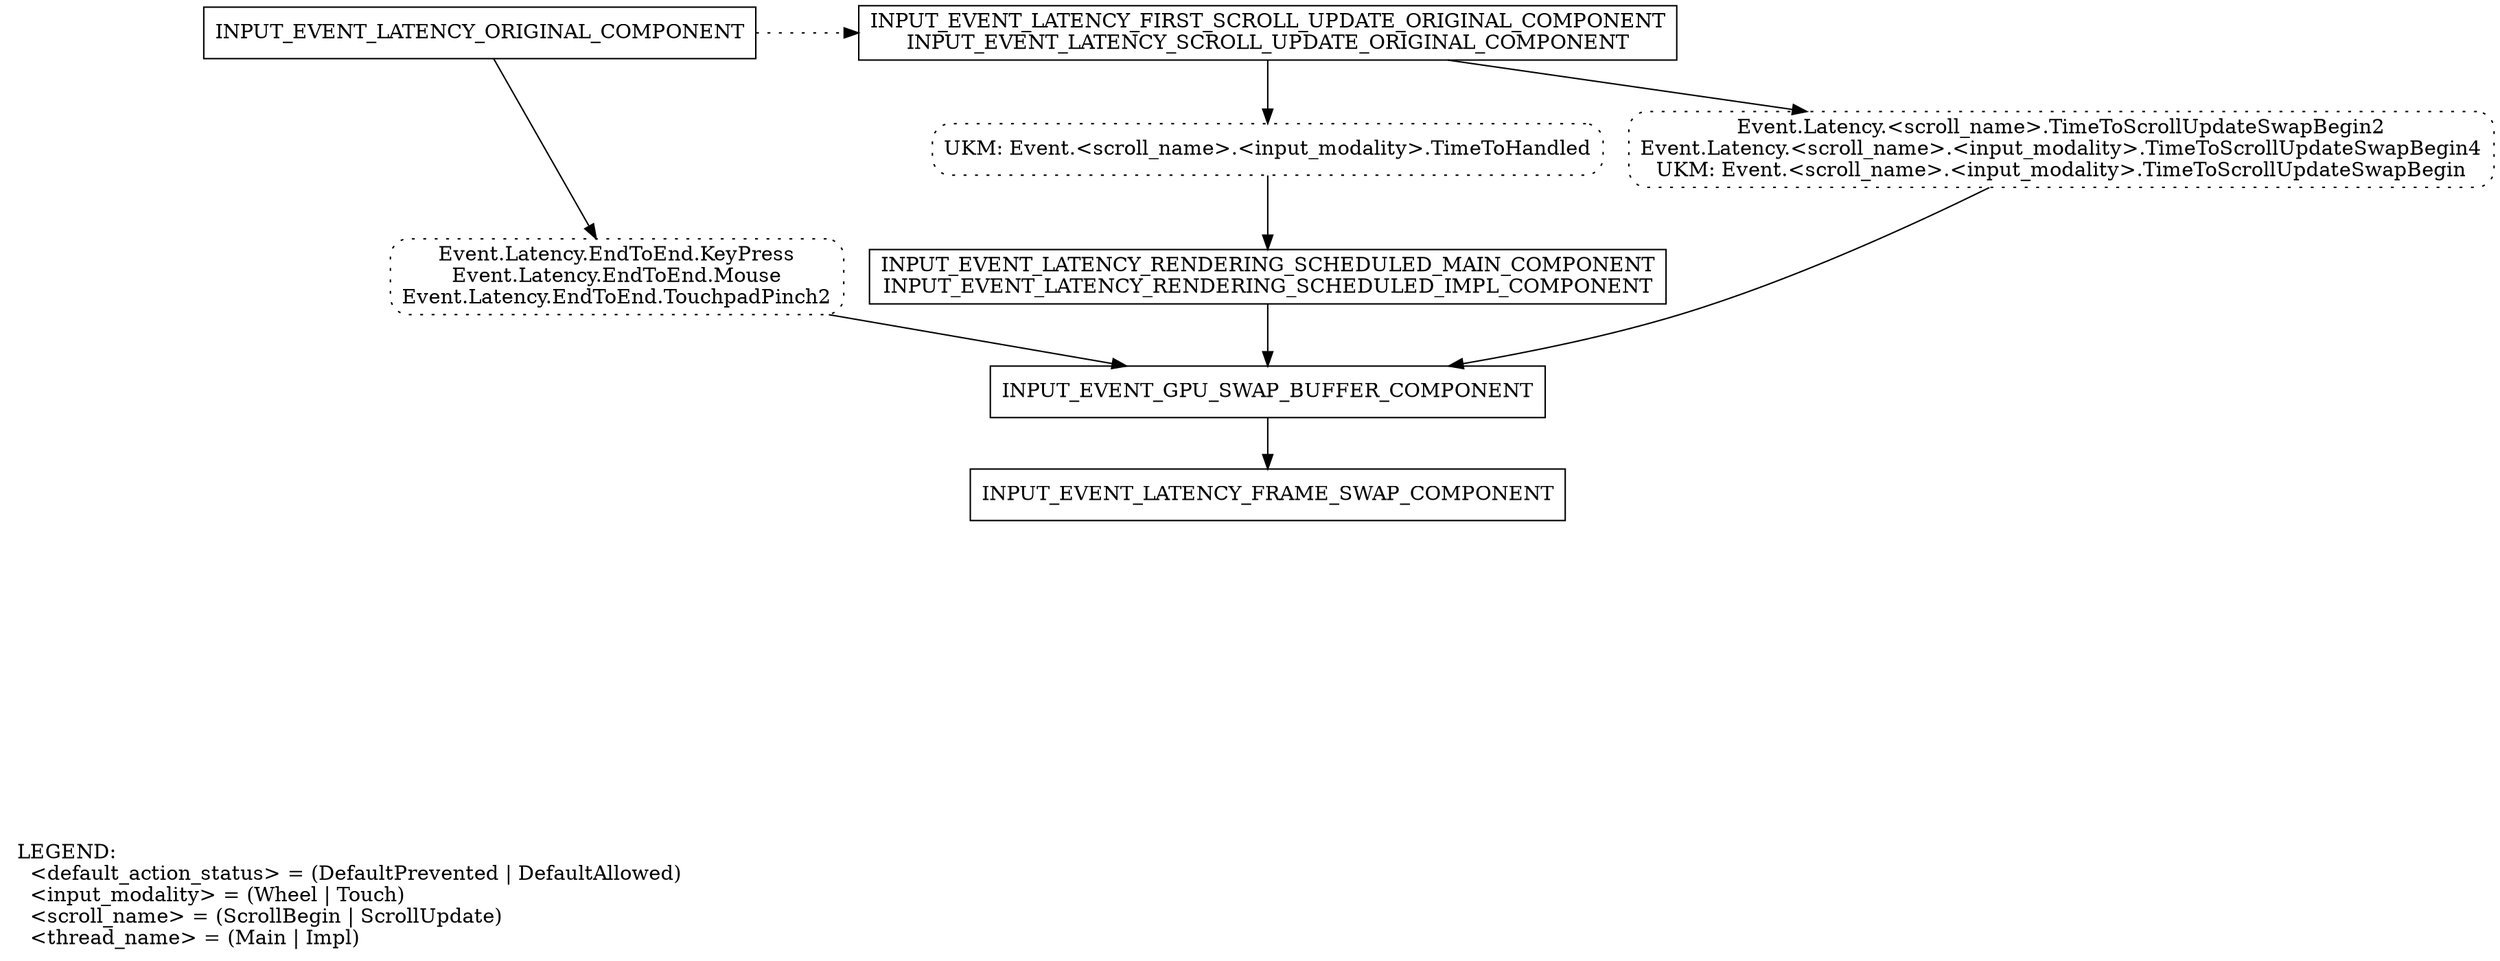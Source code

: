 // dot -Tpdf ui/latency/latency_info.dot > latency_info.pdf

digraph LatencyInfo {
  node[shape=box];

  // Set shape and label of metric names.
  {
    node[style="dotted,rounded"];

    end_to_end_metrics
      [label="\
Event.Latency.EndToEnd.KeyPress\n\
Event.Latency.EndToEnd.Mouse\n\
Event.Latency.EndToEnd.TouchpadPinch2\n"];
    scroll_to_schedule_metrics
      [label="\
UKM: Event.<scroll_name>.<input_modality>.TimeToHandled\n"];
    scroll_to_gpu_swap_metrics
      [label="\
Event.Latency.<scroll_name>.TimeToScrollUpdateSwapBegin2\n\
Event.Latency.<scroll_name>.<input_modality>.TimeToScrollUpdateSwapBegin4\n\
UKM: Event.<scroll_name>.<input_modality>.TimeToScrollUpdateSwapBegin\n"]
  }

  // Set labels for nodes with multiple components.
  scroll_original
    [label="\
INPUT_EVENT_LATENCY_FIRST_SCROLL_UPDATE_ORIGINAL_COMPONENT\n\
INPUT_EVENT_LATENCY_SCROLL_UPDATE_ORIGINAL_COMPONENT"];
  rendering_scheduled
    [label="\
INPUT_EVENT_LATENCY_RENDERING_SCHEDULED_MAIN_COMPONENT\n\
INPUT_EVENT_LATENCY_RENDERING_SCHEDULED_IMPL_COMPONENT"];

  // Layout "original" components at the top.
  {
    rank=same;
    edge[style=dotted,minlen=4];
    INPUT_EVENT_LATENCY_ORIGINAL_COMPONENT->
    scroll_original;
  }

  // Layout the rest of the components.
  INPUT_EVENT_LATENCY_ORIGINAL_COMPONENT->
  end_to_end_metrics->
  INPUT_EVENT_GPU_SWAP_BUFFER_COMPONENT;

  scroll_original->
  scroll_to_schedule_metrics->
  rendering_scheduled->
  INPUT_EVENT_GPU_SWAP_BUFFER_COMPONENT->
  INPUT_EVENT_LATENCY_FRAME_SWAP_COMPONENT
    [weight=4];

  scroll_original->
  scroll_to_gpu_swap_metrics->
  INPUT_EVENT_GPU_SWAP_BUFFER_COMPONENT;

  // Add legend and position it under INPUT_EVENT_LATENCY_ORIGINAL_COMPONENT.
  legend
    [shape=plaintext,label="\
LEGEND:\l\
  <default_action_status> = (DefaultPrevented | DefaultAllowed)\l\
  <input_modality> = (Wheel | Touch)\l\
  <scroll_name> = (ScrollBegin | ScrollUpdate)\l\
  <thread_name> = (Main | Impl)\l"];
  INPUT_EVENT_LATENCY_ORIGINAL_COMPONENT->
  legend
    [style=invis,minlen=10];
}
